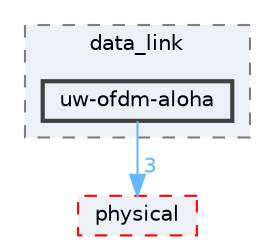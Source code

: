 digraph "uw-ofdm-aloha"
{
 // LATEX_PDF_SIZE
  bgcolor="transparent";
  edge [fontname=Helvetica,fontsize=10,labelfontname=Helvetica,labelfontsize=10];
  node [fontname=Helvetica,fontsize=10,shape=box,height=0.2,width=0.4];
  compound=true
  subgraph clusterdir_f7bea17b332b01568654fe6fe9b8c8b6 {
    graph [ bgcolor="#edf0f7", pencolor="grey50", label="data_link", fontname=Helvetica,fontsize=10 style="filled,dashed", URL="dir_f7bea17b332b01568654fe6fe9b8c8b6.html",tooltip=""]
  dir_6ce0de34a7b681f4bf133ac9f228c61e [label="uw-ofdm-aloha", fillcolor="#edf0f7", color="grey25", style="filled,bold", URL="dir_6ce0de34a7b681f4bf133ac9f228c61e.html",tooltip=""];
  }
  dir_72e4c916a7f28a58468fd1f36d6e4463 [label="physical", fillcolor="#edf0f7", color="red", style="filled,dashed", URL="dir_72e4c916a7f28a58468fd1f36d6e4463.html",tooltip=""];
  dir_6ce0de34a7b681f4bf133ac9f228c61e->dir_72e4c916a7f28a58468fd1f36d6e4463 [headlabel="3", labeldistance=1.5 headhref="dir_000034_000023.html" href="dir_000034_000023.html" color="steelblue1" fontcolor="steelblue1"];
}
